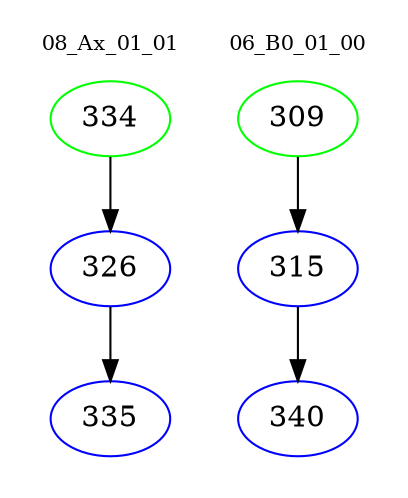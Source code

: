 digraph{
subgraph cluster_0 {
color = white
label = "08_Ax_01_01";
fontsize=10;
T0_334 [label="334", color="green"]
T0_334 -> T0_326 [color="black"]
T0_326 [label="326", color="blue"]
T0_326 -> T0_335 [color="black"]
T0_335 [label="335", color="blue"]
}
subgraph cluster_1 {
color = white
label = "06_B0_01_00";
fontsize=10;
T1_309 [label="309", color="green"]
T1_309 -> T1_315 [color="black"]
T1_315 [label="315", color="blue"]
T1_315 -> T1_340 [color="black"]
T1_340 [label="340", color="blue"]
}
}
